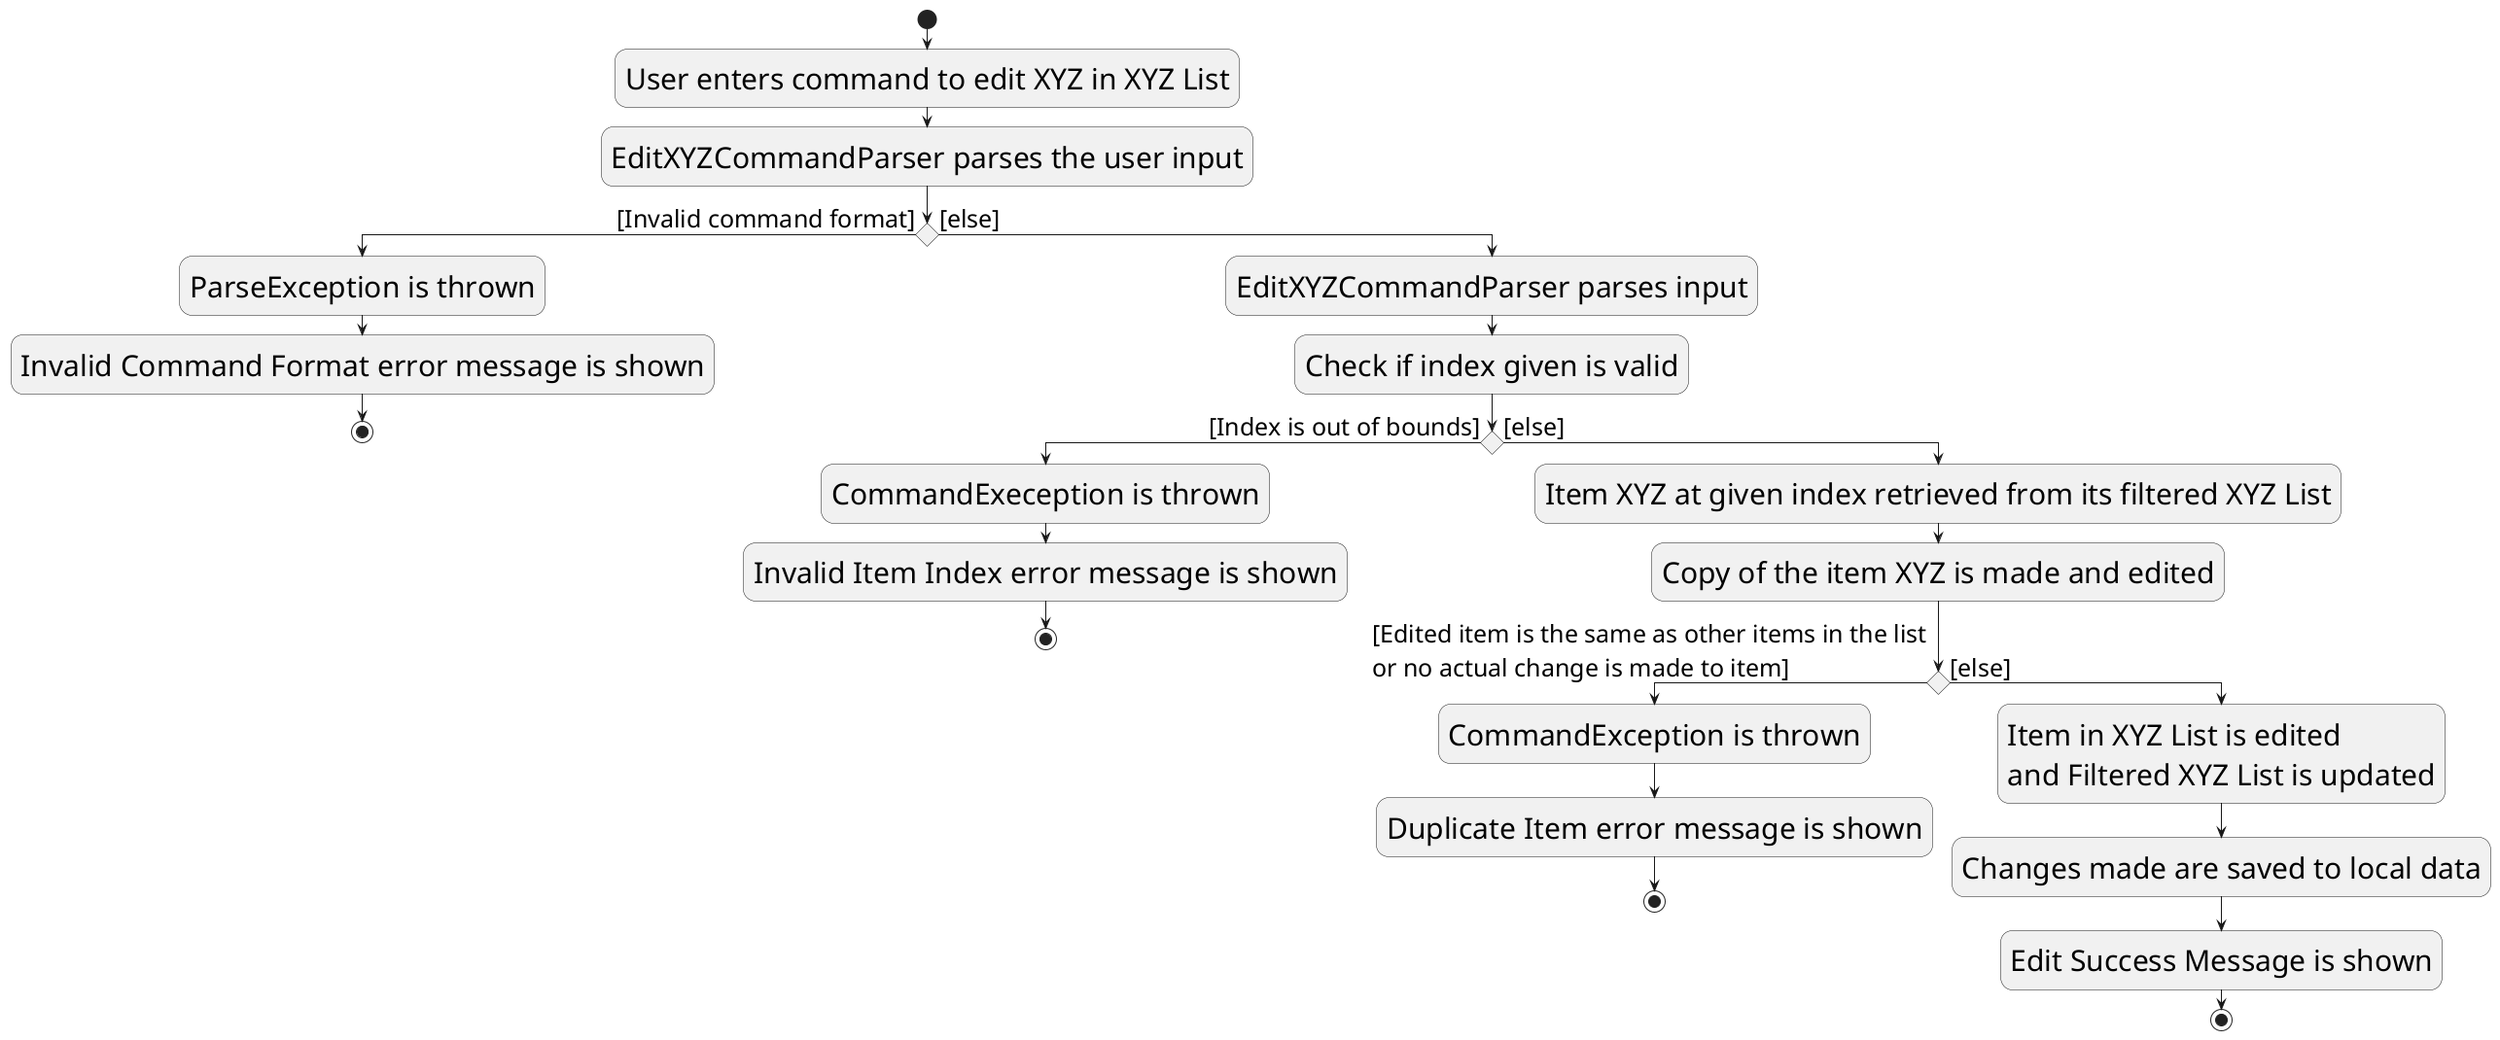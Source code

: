 @startuml
skinparam activityFontSize 30
skinparam activityArrowFontSize 25

start
:User enters command to edit XYZ in XYZ List;
:EditXYZCommandParser parses the user input;
if () then ([Invalid command format])
  :ParseException is thrown;
  :Invalid Command Format error message is shown;
  stop
else ([else])
:EditXYZCommandParser parses input;
:Check if index given is valid;

if () then ([Index is out of bounds])
    :CommandExeception is thrown;
    :Invalid Item Index error message is shown;
    stop
else ([else])
:Item XYZ at given index retrieved from its filtered XYZ List;
:Copy of the item XYZ is made and edited;

if () then ([Edited item is the same as other items in the list
or no actual change is made to item])
:CommandException is thrown;
:Duplicate Item error message is shown;
stop

else ([else])
:Item in XYZ List is edited
and Filtered XYZ List is updated;
:Changes made are saved to local data;
:Edit Success Message is shown;
stop

@enduml
